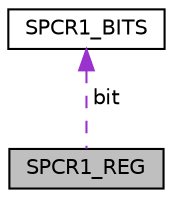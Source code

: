 digraph "SPCR1_REG"
{
  edge [fontname="Helvetica",fontsize="10",labelfontname="Helvetica",labelfontsize="10"];
  node [fontname="Helvetica",fontsize="10",shape=record];
  Node1 [label="SPCR1_REG",height=0.2,width=0.4,color="black", fillcolor="grey75", style="filled", fontcolor="black"];
  Node2 -> Node1 [dir="back",color="darkorchid3",fontsize="10",style="dashed",label=" bit" ,fontname="Helvetica"];
  Node2 [label="SPCR1_BITS",height=0.2,width=0.4,color="black", fillcolor="white", style="filled",URL="$struct_s_p_c_r1___b_i_t_s.html"];
}
